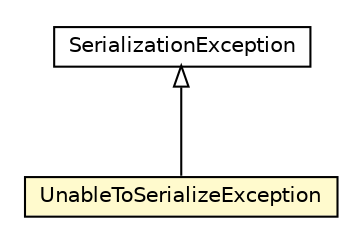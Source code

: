 #!/usr/local/bin/dot
#
# Class diagram 
# Generated by UMLGraph version R5_6-24-gf6e263 (http://www.umlgraph.org/)
#

digraph G {
	edge [fontname="Helvetica",fontsize=10,labelfontname="Helvetica",labelfontsize=10];
	node [fontname="Helvetica",fontsize=10,shape=plaintext];
	nodesep=0.25;
	ranksep=0.5;
	// io.reinert.requestor.serialization.UnableToSerializeException
	c36051 [label=<<table title="io.reinert.requestor.serialization.UnableToSerializeException" border="0" cellborder="1" cellspacing="0" cellpadding="2" port="p" bgcolor="lemonChiffon" href="./UnableToSerializeException.html">
		<tr><td><table border="0" cellspacing="0" cellpadding="1">
<tr><td align="center" balign="center"> UnableToSerializeException </td></tr>
		</table></td></tr>
		</table>>, URL="./UnableToSerializeException.html", fontname="Helvetica", fontcolor="black", fontsize=10.0];
	// io.reinert.requestor.serialization.SerializationException
	c36056 [label=<<table title="io.reinert.requestor.serialization.SerializationException" border="0" cellborder="1" cellspacing="0" cellpadding="2" port="p" href="./SerializationException.html">
		<tr><td><table border="0" cellspacing="0" cellpadding="1">
<tr><td align="center" balign="center"> SerializationException </td></tr>
		</table></td></tr>
		</table>>, URL="./SerializationException.html", fontname="Helvetica", fontcolor="black", fontsize=10.0];
	//io.reinert.requestor.serialization.UnableToSerializeException extends io.reinert.requestor.serialization.SerializationException
	c36056:p -> c36051:p [dir=back,arrowtail=empty];
}

